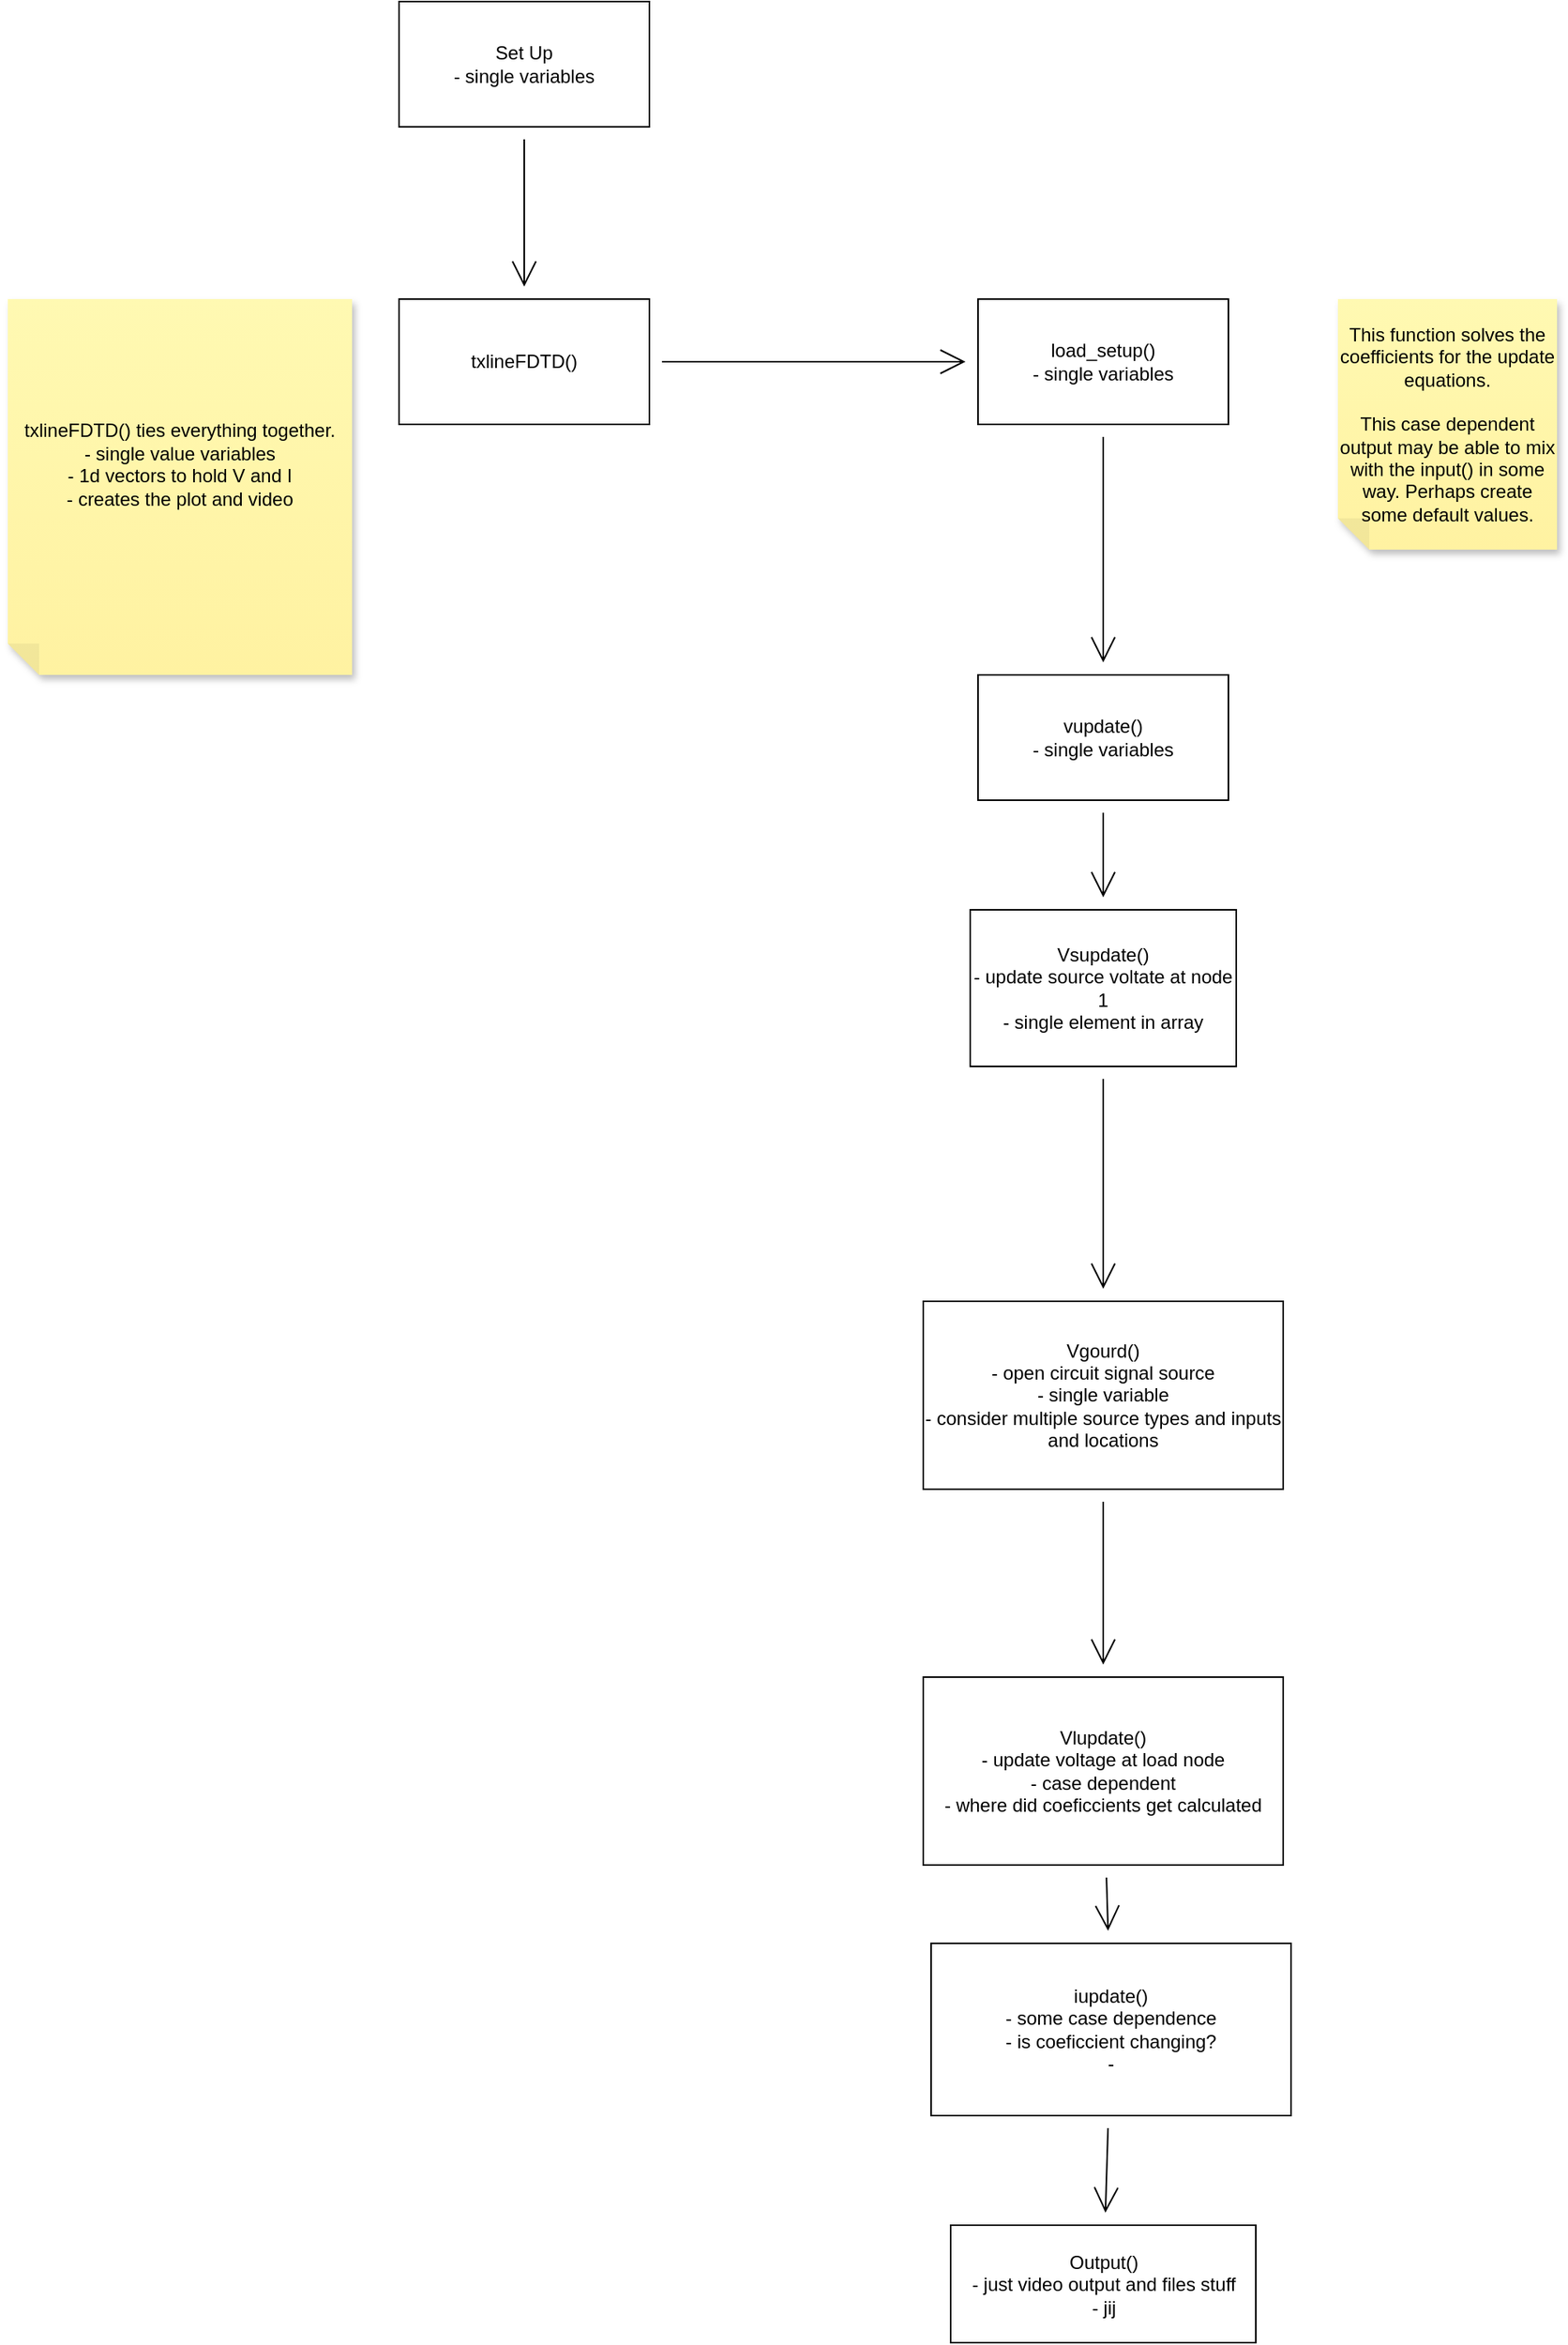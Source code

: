 <mxfile version="17.5.0" type="device"><diagram name="Page-1" id="9f46799a-70d6-7492-0946-bef42562c5a5"><mxGraphModel dx="630" dy="582" grid="1" gridSize="10" guides="1" tooltips="1" connect="1" arrows="1" fold="1" page="1" pageScale="1" pageWidth="1100" pageHeight="850" background="none" math="0" shadow="0"><root><mxCell id="0"/><mxCell id="1" parent="0"/><mxCell id="ABveyav3YBFyEfVLckDS-3" value="" style="edgeStyle=none;curved=1;rounded=0;orthogonalLoop=1;jettySize=auto;html=1;endArrow=open;startSize=14;endSize=14;sourcePerimeterSpacing=8;targetPerimeterSpacing=8;" edge="1" parent="1" source="ABveyav3YBFyEfVLckDS-1" target="ABveyav3YBFyEfVLckDS-2"><mxGeometry relative="1" as="geometry"/></mxCell><mxCell id="ABveyav3YBFyEfVLckDS-1" value="&lt;div&gt;Set Up&lt;/div&gt;&lt;div&gt;- single variables&lt;br&gt;&lt;/div&gt;" style="rounded=0;whiteSpace=wrap;html=1;hachureGap=4;" vertex="1" parent="1"><mxGeometry x="330" y="280" width="160" height="80" as="geometry"/></mxCell><mxCell id="ABveyav3YBFyEfVLckDS-6" value="" style="edgeStyle=none;curved=1;rounded=0;orthogonalLoop=1;jettySize=auto;html=1;endArrow=open;startSize=14;endSize=14;sourcePerimeterSpacing=8;targetPerimeterSpacing=8;" edge="1" parent="1" source="ABveyav3YBFyEfVLckDS-2" target="ABveyav3YBFyEfVLckDS-5"><mxGeometry relative="1" as="geometry"/></mxCell><mxCell id="ABveyav3YBFyEfVLckDS-2" value="&lt;div&gt;txlineFDTD()&lt;/div&gt;" style="rounded=0;whiteSpace=wrap;html=1;hachureGap=4;" vertex="1" parent="1"><mxGeometry x="330" y="470" width="160" height="80" as="geometry"/></mxCell><mxCell id="ABveyav3YBFyEfVLckDS-4" value="&lt;div&gt;txlineFDTD() ties everything together.&lt;/div&gt;&lt;div&gt;- single value variables&lt;/div&gt;&lt;div&gt;- 1d vectors to hold V and I&lt;/div&gt;&lt;div&gt;- creates the plot and video&lt;/div&gt;&lt;div&gt;&lt;br&gt;&lt;/div&gt;&lt;div&gt;&lt;br&gt;&lt;/div&gt;" style="shape=note;whiteSpace=wrap;html=1;backgroundOutline=1;fontColor=#000000;darkOpacity=0.05;fillColor=#FFF9B2;strokeColor=none;fillStyle=solid;direction=west;gradientDirection=north;gradientColor=#FFF2A1;shadow=1;size=20;pointerEvents=1;hachureGap=4;" vertex="1" parent="1"><mxGeometry x="80" y="470" width="220" height="240" as="geometry"/></mxCell><mxCell id="ABveyav3YBFyEfVLckDS-10" value="" style="edgeStyle=none;curved=1;rounded=0;orthogonalLoop=1;jettySize=auto;html=1;endArrow=open;startSize=14;endSize=14;sourcePerimeterSpacing=8;targetPerimeterSpacing=8;" edge="1" parent="1" source="ABveyav3YBFyEfVLckDS-5" target="ABveyav3YBFyEfVLckDS-9"><mxGeometry relative="1" as="geometry"/></mxCell><mxCell id="ABveyav3YBFyEfVLckDS-5" value="&lt;div&gt;load_setup()&lt;/div&gt;&lt;div&gt;- single variables&lt;br&gt;&lt;/div&gt;" style="rounded=0;whiteSpace=wrap;html=1;hachureGap=4;" vertex="1" parent="1"><mxGeometry x="700" y="470" width="160" height="80" as="geometry"/></mxCell><mxCell id="ABveyav3YBFyEfVLckDS-8" value="&lt;div&gt;This function solves the coefficients for the update equations. &lt;br&gt;&lt;/div&gt;&lt;div&gt;&lt;br&gt;&lt;/div&gt;&lt;div&gt;This case dependent output may be able to mix with the input() in some way. Perhaps create some default values.&lt;br&gt;&lt;/div&gt;" style="shape=note;whiteSpace=wrap;html=1;backgroundOutline=1;fontColor=#000000;darkOpacity=0.05;fillColor=#FFF9B2;strokeColor=none;fillStyle=solid;direction=west;gradientDirection=north;gradientColor=#FFF2A1;shadow=1;size=20;pointerEvents=1;hachureGap=4;" vertex="1" parent="1"><mxGeometry x="930" y="470" width="140" height="160" as="geometry"/></mxCell><mxCell id="ABveyav3YBFyEfVLckDS-12" value="" style="edgeStyle=none;curved=1;rounded=0;orthogonalLoop=1;jettySize=auto;html=1;endArrow=open;startSize=14;endSize=14;sourcePerimeterSpacing=8;targetPerimeterSpacing=8;" edge="1" parent="1" source="ABveyav3YBFyEfVLckDS-9" target="ABveyav3YBFyEfVLckDS-11"><mxGeometry relative="1" as="geometry"/></mxCell><mxCell id="ABveyav3YBFyEfVLckDS-9" value="&lt;div&gt;vupdate()&lt;/div&gt;&lt;div&gt;- single variables&lt;br&gt;&lt;/div&gt;" style="rounded=0;whiteSpace=wrap;html=1;hachureGap=4;" vertex="1" parent="1"><mxGeometry x="700" y="710" width="160" height="80" as="geometry"/></mxCell><mxCell id="ABveyav3YBFyEfVLckDS-19" value="" style="edgeStyle=none;curved=1;rounded=0;orthogonalLoop=1;jettySize=auto;html=1;endArrow=open;startSize=14;endSize=14;sourcePerimeterSpacing=8;targetPerimeterSpacing=8;" edge="1" parent="1" source="ABveyav3YBFyEfVLckDS-11" target="ABveyav3YBFyEfVLckDS-18"><mxGeometry relative="1" as="geometry"/></mxCell><mxCell id="ABveyav3YBFyEfVLckDS-11" value="&lt;div&gt;Vsupdate()&lt;/div&gt;&lt;div&gt;- update source voltate at node 1&lt;/div&gt;&lt;div&gt;- single element in array&lt;br&gt;&lt;/div&gt;" style="whiteSpace=wrap;html=1;hachureGap=4;" vertex="1" parent="1"><mxGeometry x="695" y="860" width="170" height="100" as="geometry"/></mxCell><mxCell id="ABveyav3YBFyEfVLckDS-21" value="" style="edgeStyle=none;curved=1;rounded=0;orthogonalLoop=1;jettySize=auto;html=1;endArrow=open;startSize=14;endSize=14;sourcePerimeterSpacing=8;targetPerimeterSpacing=8;" edge="1" parent="1" source="ABveyav3YBFyEfVLckDS-18" target="ABveyav3YBFyEfVLckDS-20"><mxGeometry relative="1" as="geometry"/></mxCell><mxCell id="ABveyav3YBFyEfVLckDS-18" value="&lt;div&gt;Vgourd()&lt;/div&gt;&lt;div&gt;- open circuit signal source&lt;/div&gt;&lt;div&gt;- single variable&lt;/div&gt;&lt;div&gt;- consider multiple source types and inputs and locations&lt;br&gt;&lt;/div&gt;" style="whiteSpace=wrap;html=1;hachureGap=4;" vertex="1" parent="1"><mxGeometry x="665" y="1110" width="230" height="120" as="geometry"/></mxCell><mxCell id="ABveyav3YBFyEfVLckDS-23" value="" style="edgeStyle=none;curved=1;rounded=0;orthogonalLoop=1;jettySize=auto;html=1;endArrow=open;startSize=14;endSize=14;sourcePerimeterSpacing=8;targetPerimeterSpacing=8;" edge="1" parent="1" source="ABveyav3YBFyEfVLckDS-20" target="ABveyav3YBFyEfVLckDS-22"><mxGeometry relative="1" as="geometry"/></mxCell><mxCell id="ABveyav3YBFyEfVLckDS-20" value="&lt;div&gt;Vlupdate()&lt;/div&gt;&lt;div&gt;- update voltage at load node&lt;/div&gt;&lt;div&gt;- case dependent&lt;/div&gt;&lt;div&gt;- where did coeficcients get calculated&lt;br&gt;&lt;/div&gt;" style="whiteSpace=wrap;html=1;hachureGap=4;" vertex="1" parent="1"><mxGeometry x="665" y="1350" width="230" height="120" as="geometry"/></mxCell><mxCell id="ABveyav3YBFyEfVLckDS-25" value="" style="edgeStyle=none;curved=1;rounded=0;orthogonalLoop=1;jettySize=auto;html=1;endArrow=open;startSize=14;endSize=14;sourcePerimeterSpacing=8;targetPerimeterSpacing=8;" edge="1" parent="1" source="ABveyav3YBFyEfVLckDS-22" target="ABveyav3YBFyEfVLckDS-24"><mxGeometry relative="1" as="geometry"/></mxCell><mxCell id="ABveyav3YBFyEfVLckDS-22" value="&lt;div&gt;iupdate()&lt;/div&gt;&lt;div&gt;- some case dependence&lt;/div&gt;&lt;div&gt;- is coeficcient changing?&lt;/div&gt;&lt;div&gt;- &lt;br&gt;&lt;/div&gt;" style="whiteSpace=wrap;html=1;hachureGap=4;" vertex="1" parent="1"><mxGeometry x="670" y="1520" width="230" height="110" as="geometry"/></mxCell><mxCell id="ABveyav3YBFyEfVLckDS-24" value="&lt;div&gt;Output()&lt;/div&gt;&lt;div&gt;- just video output and files stuff&lt;/div&gt;&lt;div&gt;- jij&lt;br&gt;&lt;/div&gt;" style="whiteSpace=wrap;html=1;hachureGap=4;" vertex="1" parent="1"><mxGeometry x="682.5" y="1700" width="195" height="75" as="geometry"/></mxCell></root></mxGraphModel></diagram></mxfile>